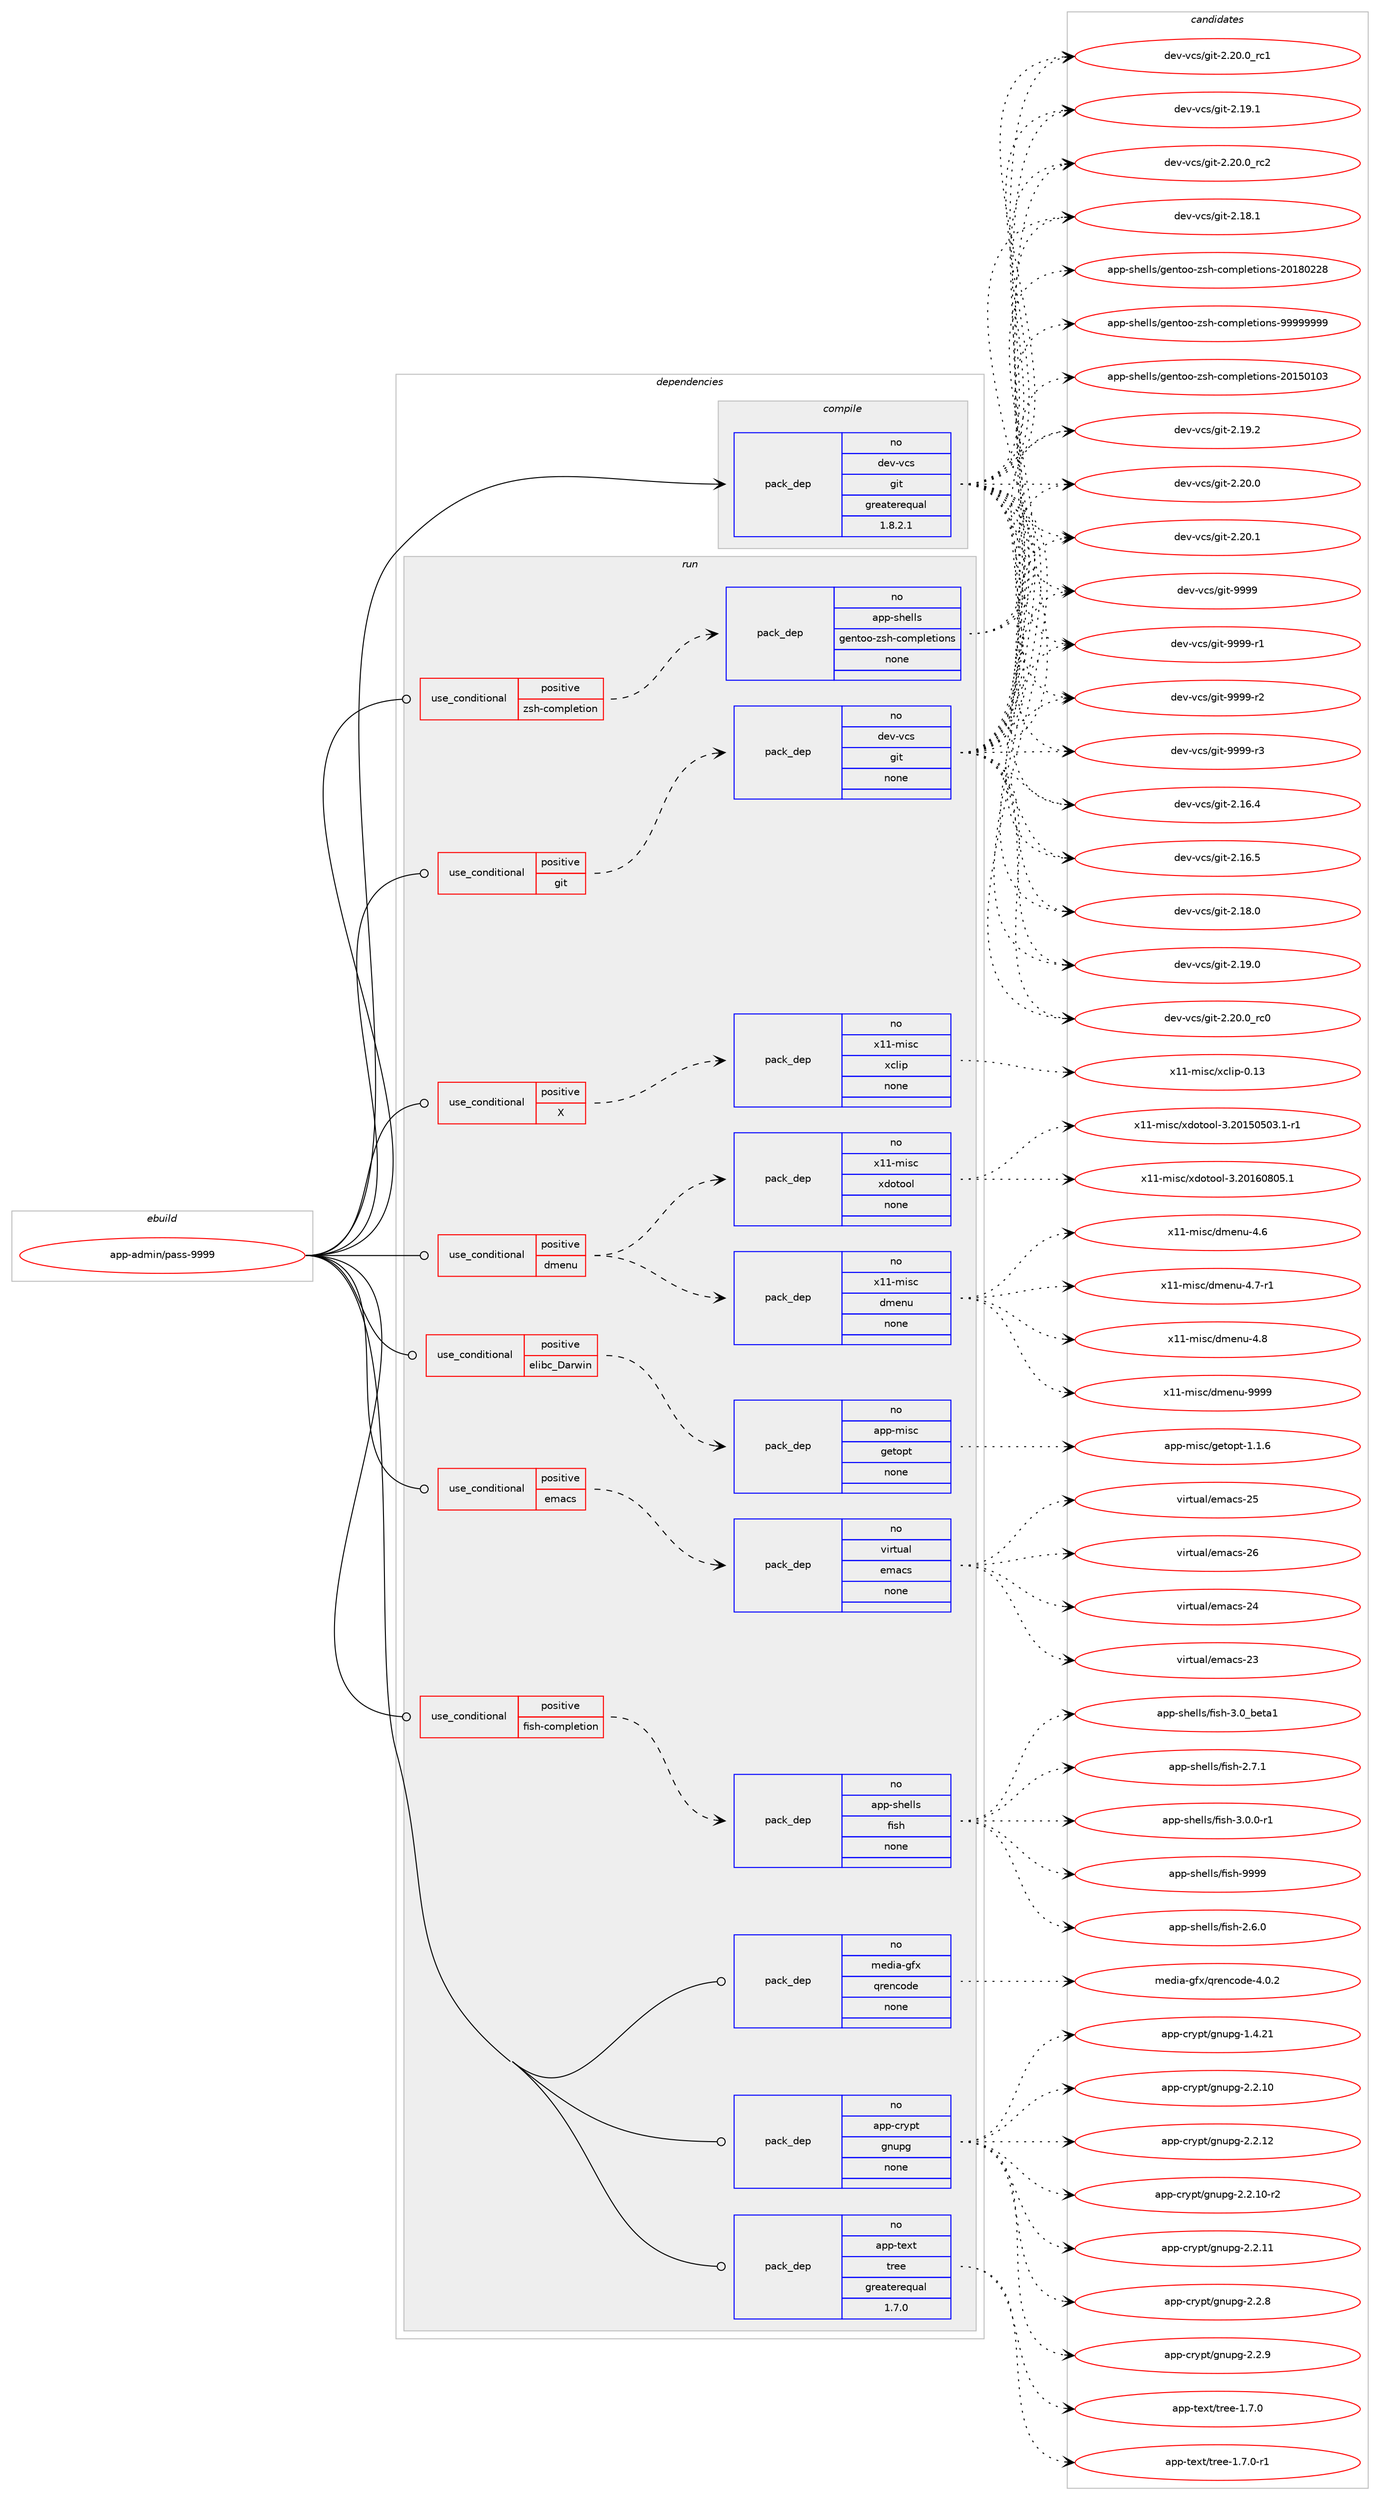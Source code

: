 digraph prolog {

# *************
# Graph options
# *************

newrank=true;
concentrate=true;
compound=true;
graph [rankdir=LR,fontname=Helvetica,fontsize=10,ranksep=1.5];#, ranksep=2.5, nodesep=0.2];
edge  [arrowhead=vee];
node  [fontname=Helvetica,fontsize=10];

# **********
# The ebuild
# **********

subgraph cluster_leftcol {
color=gray;
rank=same;
label=<<i>ebuild</i>>;
id [label="app-admin/pass-9999", color=red, width=4, href="../app-admin/pass-9999.svg"];
}

# ****************
# The dependencies
# ****************

subgraph cluster_midcol {
color=gray;
label=<<i>dependencies</i>>;
subgraph cluster_compile {
fillcolor="#eeeeee";
style=filled;
label=<<i>compile</i>>;
subgraph pack619 {
dependency762 [label=<<TABLE BORDER="0" CELLBORDER="1" CELLSPACING="0" CELLPADDING="4" WIDTH="220"><TR><TD ROWSPAN="6" CELLPADDING="30">pack_dep</TD></TR><TR><TD WIDTH="110">no</TD></TR><TR><TD>dev-vcs</TD></TR><TR><TD>git</TD></TR><TR><TD>greaterequal</TD></TR><TR><TD>1.8.2.1</TD></TR></TABLE>>, shape=none, color=blue];
}
id:e -> dependency762:w [weight=20,style="solid",arrowhead="vee"];
}
subgraph cluster_compileandrun {
fillcolor="#eeeeee";
style=filled;
label=<<i>compile and run</i>>;
}
subgraph cluster_run {
fillcolor="#eeeeee";
style=filled;
label=<<i>run</i>>;
subgraph cond96 {
dependency763 [label=<<TABLE BORDER="0" CELLBORDER="1" CELLSPACING="0" CELLPADDING="4"><TR><TD ROWSPAN="3" CELLPADDING="10">use_conditional</TD></TR><TR><TD>positive</TD></TR><TR><TD>X</TD></TR></TABLE>>, shape=none, color=red];
subgraph pack620 {
dependency764 [label=<<TABLE BORDER="0" CELLBORDER="1" CELLSPACING="0" CELLPADDING="4" WIDTH="220"><TR><TD ROWSPAN="6" CELLPADDING="30">pack_dep</TD></TR><TR><TD WIDTH="110">no</TD></TR><TR><TD>x11-misc</TD></TR><TR><TD>xclip</TD></TR><TR><TD>none</TD></TR><TR><TD></TD></TR></TABLE>>, shape=none, color=blue];
}
dependency763:e -> dependency764:w [weight=20,style="dashed",arrowhead="vee"];
}
id:e -> dependency763:w [weight=20,style="solid",arrowhead="odot"];
subgraph cond97 {
dependency765 [label=<<TABLE BORDER="0" CELLBORDER="1" CELLSPACING="0" CELLPADDING="4"><TR><TD ROWSPAN="3" CELLPADDING="10">use_conditional</TD></TR><TR><TD>positive</TD></TR><TR><TD>dmenu</TD></TR></TABLE>>, shape=none, color=red];
subgraph pack621 {
dependency766 [label=<<TABLE BORDER="0" CELLBORDER="1" CELLSPACING="0" CELLPADDING="4" WIDTH="220"><TR><TD ROWSPAN="6" CELLPADDING="30">pack_dep</TD></TR><TR><TD WIDTH="110">no</TD></TR><TR><TD>x11-misc</TD></TR><TR><TD>dmenu</TD></TR><TR><TD>none</TD></TR><TR><TD></TD></TR></TABLE>>, shape=none, color=blue];
}
dependency765:e -> dependency766:w [weight=20,style="dashed",arrowhead="vee"];
subgraph pack622 {
dependency767 [label=<<TABLE BORDER="0" CELLBORDER="1" CELLSPACING="0" CELLPADDING="4" WIDTH="220"><TR><TD ROWSPAN="6" CELLPADDING="30">pack_dep</TD></TR><TR><TD WIDTH="110">no</TD></TR><TR><TD>x11-misc</TD></TR><TR><TD>xdotool</TD></TR><TR><TD>none</TD></TR><TR><TD></TD></TR></TABLE>>, shape=none, color=blue];
}
dependency765:e -> dependency767:w [weight=20,style="dashed",arrowhead="vee"];
}
id:e -> dependency765:w [weight=20,style="solid",arrowhead="odot"];
subgraph cond98 {
dependency768 [label=<<TABLE BORDER="0" CELLBORDER="1" CELLSPACING="0" CELLPADDING="4"><TR><TD ROWSPAN="3" CELLPADDING="10">use_conditional</TD></TR><TR><TD>positive</TD></TR><TR><TD>elibc_Darwin</TD></TR></TABLE>>, shape=none, color=red];
subgraph pack623 {
dependency769 [label=<<TABLE BORDER="0" CELLBORDER="1" CELLSPACING="0" CELLPADDING="4" WIDTH="220"><TR><TD ROWSPAN="6" CELLPADDING="30">pack_dep</TD></TR><TR><TD WIDTH="110">no</TD></TR><TR><TD>app-misc</TD></TR><TR><TD>getopt</TD></TR><TR><TD>none</TD></TR><TR><TD></TD></TR></TABLE>>, shape=none, color=blue];
}
dependency768:e -> dependency769:w [weight=20,style="dashed",arrowhead="vee"];
}
id:e -> dependency768:w [weight=20,style="solid",arrowhead="odot"];
subgraph cond99 {
dependency770 [label=<<TABLE BORDER="0" CELLBORDER="1" CELLSPACING="0" CELLPADDING="4"><TR><TD ROWSPAN="3" CELLPADDING="10">use_conditional</TD></TR><TR><TD>positive</TD></TR><TR><TD>emacs</TD></TR></TABLE>>, shape=none, color=red];
subgraph pack624 {
dependency771 [label=<<TABLE BORDER="0" CELLBORDER="1" CELLSPACING="0" CELLPADDING="4" WIDTH="220"><TR><TD ROWSPAN="6" CELLPADDING="30">pack_dep</TD></TR><TR><TD WIDTH="110">no</TD></TR><TR><TD>virtual</TD></TR><TR><TD>emacs</TD></TR><TR><TD>none</TD></TR><TR><TD></TD></TR></TABLE>>, shape=none, color=blue];
}
dependency770:e -> dependency771:w [weight=20,style="dashed",arrowhead="vee"];
}
id:e -> dependency770:w [weight=20,style="solid",arrowhead="odot"];
subgraph cond100 {
dependency772 [label=<<TABLE BORDER="0" CELLBORDER="1" CELLSPACING="0" CELLPADDING="4"><TR><TD ROWSPAN="3" CELLPADDING="10">use_conditional</TD></TR><TR><TD>positive</TD></TR><TR><TD>fish-completion</TD></TR></TABLE>>, shape=none, color=red];
subgraph pack625 {
dependency773 [label=<<TABLE BORDER="0" CELLBORDER="1" CELLSPACING="0" CELLPADDING="4" WIDTH="220"><TR><TD ROWSPAN="6" CELLPADDING="30">pack_dep</TD></TR><TR><TD WIDTH="110">no</TD></TR><TR><TD>app-shells</TD></TR><TR><TD>fish</TD></TR><TR><TD>none</TD></TR><TR><TD></TD></TR></TABLE>>, shape=none, color=blue];
}
dependency772:e -> dependency773:w [weight=20,style="dashed",arrowhead="vee"];
}
id:e -> dependency772:w [weight=20,style="solid",arrowhead="odot"];
subgraph cond101 {
dependency774 [label=<<TABLE BORDER="0" CELLBORDER="1" CELLSPACING="0" CELLPADDING="4"><TR><TD ROWSPAN="3" CELLPADDING="10">use_conditional</TD></TR><TR><TD>positive</TD></TR><TR><TD>git</TD></TR></TABLE>>, shape=none, color=red];
subgraph pack626 {
dependency775 [label=<<TABLE BORDER="0" CELLBORDER="1" CELLSPACING="0" CELLPADDING="4" WIDTH="220"><TR><TD ROWSPAN="6" CELLPADDING="30">pack_dep</TD></TR><TR><TD WIDTH="110">no</TD></TR><TR><TD>dev-vcs</TD></TR><TR><TD>git</TD></TR><TR><TD>none</TD></TR><TR><TD></TD></TR></TABLE>>, shape=none, color=blue];
}
dependency774:e -> dependency775:w [weight=20,style="dashed",arrowhead="vee"];
}
id:e -> dependency774:w [weight=20,style="solid",arrowhead="odot"];
subgraph cond102 {
dependency776 [label=<<TABLE BORDER="0" CELLBORDER="1" CELLSPACING="0" CELLPADDING="4"><TR><TD ROWSPAN="3" CELLPADDING="10">use_conditional</TD></TR><TR><TD>positive</TD></TR><TR><TD>zsh-completion</TD></TR></TABLE>>, shape=none, color=red];
subgraph pack627 {
dependency777 [label=<<TABLE BORDER="0" CELLBORDER="1" CELLSPACING="0" CELLPADDING="4" WIDTH="220"><TR><TD ROWSPAN="6" CELLPADDING="30">pack_dep</TD></TR><TR><TD WIDTH="110">no</TD></TR><TR><TD>app-shells</TD></TR><TR><TD>gentoo-zsh-completions</TD></TR><TR><TD>none</TD></TR><TR><TD></TD></TR></TABLE>>, shape=none, color=blue];
}
dependency776:e -> dependency777:w [weight=20,style="dashed",arrowhead="vee"];
}
id:e -> dependency776:w [weight=20,style="solid",arrowhead="odot"];
subgraph pack628 {
dependency778 [label=<<TABLE BORDER="0" CELLBORDER="1" CELLSPACING="0" CELLPADDING="4" WIDTH="220"><TR><TD ROWSPAN="6" CELLPADDING="30">pack_dep</TD></TR><TR><TD WIDTH="110">no</TD></TR><TR><TD>app-crypt</TD></TR><TR><TD>gnupg</TD></TR><TR><TD>none</TD></TR><TR><TD></TD></TR></TABLE>>, shape=none, color=blue];
}
id:e -> dependency778:w [weight=20,style="solid",arrowhead="odot"];
subgraph pack629 {
dependency779 [label=<<TABLE BORDER="0" CELLBORDER="1" CELLSPACING="0" CELLPADDING="4" WIDTH="220"><TR><TD ROWSPAN="6" CELLPADDING="30">pack_dep</TD></TR><TR><TD WIDTH="110">no</TD></TR><TR><TD>app-text</TD></TR><TR><TD>tree</TD></TR><TR><TD>greaterequal</TD></TR><TR><TD>1.7.0</TD></TR></TABLE>>, shape=none, color=blue];
}
id:e -> dependency779:w [weight=20,style="solid",arrowhead="odot"];
subgraph pack630 {
dependency780 [label=<<TABLE BORDER="0" CELLBORDER="1" CELLSPACING="0" CELLPADDING="4" WIDTH="220"><TR><TD ROWSPAN="6" CELLPADDING="30">pack_dep</TD></TR><TR><TD WIDTH="110">no</TD></TR><TR><TD>media-gfx</TD></TR><TR><TD>qrencode</TD></TR><TR><TD>none</TD></TR><TR><TD></TD></TR></TABLE>>, shape=none, color=blue];
}
id:e -> dependency780:w [weight=20,style="solid",arrowhead="odot"];
}
}

# **************
# The candidates
# **************

subgraph cluster_choices {
rank=same;
color=gray;
label=<<i>candidates</i>>;

subgraph choice619 {
color=black;
nodesep=1;
choice10010111845118991154710310511645504649544652 [label="dev-vcs/git-2.16.4", color=red, width=4,href="../dev-vcs/git-2.16.4.svg"];
choice10010111845118991154710310511645504649544653 [label="dev-vcs/git-2.16.5", color=red, width=4,href="../dev-vcs/git-2.16.5.svg"];
choice10010111845118991154710310511645504649564648 [label="dev-vcs/git-2.18.0", color=red, width=4,href="../dev-vcs/git-2.18.0.svg"];
choice10010111845118991154710310511645504649574648 [label="dev-vcs/git-2.19.0", color=red, width=4,href="../dev-vcs/git-2.19.0.svg"];
choice10010111845118991154710310511645504650484648951149948 [label="dev-vcs/git-2.20.0_rc0", color=red, width=4,href="../dev-vcs/git-2.20.0_rc0.svg"];
choice10010111845118991154710310511645504650484648951149949 [label="dev-vcs/git-2.20.0_rc1", color=red, width=4,href="../dev-vcs/git-2.20.0_rc1.svg"];
choice10010111845118991154710310511645504649574649 [label="dev-vcs/git-2.19.1", color=red, width=4,href="../dev-vcs/git-2.19.1.svg"];
choice10010111845118991154710310511645504650484648951149950 [label="dev-vcs/git-2.20.0_rc2", color=red, width=4,href="../dev-vcs/git-2.20.0_rc2.svg"];
choice10010111845118991154710310511645504649564649 [label="dev-vcs/git-2.18.1", color=red, width=4,href="../dev-vcs/git-2.18.1.svg"];
choice10010111845118991154710310511645504649574650 [label="dev-vcs/git-2.19.2", color=red, width=4,href="../dev-vcs/git-2.19.2.svg"];
choice10010111845118991154710310511645504650484648 [label="dev-vcs/git-2.20.0", color=red, width=4,href="../dev-vcs/git-2.20.0.svg"];
choice10010111845118991154710310511645504650484649 [label="dev-vcs/git-2.20.1", color=red, width=4,href="../dev-vcs/git-2.20.1.svg"];
choice1001011184511899115471031051164557575757 [label="dev-vcs/git-9999", color=red, width=4,href="../dev-vcs/git-9999.svg"];
choice10010111845118991154710310511645575757574511449 [label="dev-vcs/git-9999-r1", color=red, width=4,href="../dev-vcs/git-9999-r1.svg"];
choice10010111845118991154710310511645575757574511450 [label="dev-vcs/git-9999-r2", color=red, width=4,href="../dev-vcs/git-9999-r2.svg"];
choice10010111845118991154710310511645575757574511451 [label="dev-vcs/git-9999-r3", color=red, width=4,href="../dev-vcs/git-9999-r3.svg"];
dependency762:e -> choice10010111845118991154710310511645504649544652:w [style=dotted,weight="100"];
dependency762:e -> choice10010111845118991154710310511645504649544653:w [style=dotted,weight="100"];
dependency762:e -> choice10010111845118991154710310511645504649564648:w [style=dotted,weight="100"];
dependency762:e -> choice10010111845118991154710310511645504649574648:w [style=dotted,weight="100"];
dependency762:e -> choice10010111845118991154710310511645504650484648951149948:w [style=dotted,weight="100"];
dependency762:e -> choice10010111845118991154710310511645504650484648951149949:w [style=dotted,weight="100"];
dependency762:e -> choice10010111845118991154710310511645504649574649:w [style=dotted,weight="100"];
dependency762:e -> choice10010111845118991154710310511645504650484648951149950:w [style=dotted,weight="100"];
dependency762:e -> choice10010111845118991154710310511645504649564649:w [style=dotted,weight="100"];
dependency762:e -> choice10010111845118991154710310511645504649574650:w [style=dotted,weight="100"];
dependency762:e -> choice10010111845118991154710310511645504650484648:w [style=dotted,weight="100"];
dependency762:e -> choice10010111845118991154710310511645504650484649:w [style=dotted,weight="100"];
dependency762:e -> choice1001011184511899115471031051164557575757:w [style=dotted,weight="100"];
dependency762:e -> choice10010111845118991154710310511645575757574511449:w [style=dotted,weight="100"];
dependency762:e -> choice10010111845118991154710310511645575757574511450:w [style=dotted,weight="100"];
dependency762:e -> choice10010111845118991154710310511645575757574511451:w [style=dotted,weight="100"];
}
subgraph choice620 {
color=black;
nodesep=1;
choice1204949451091051159947120991081051124548464951 [label="x11-misc/xclip-0.13", color=red, width=4,href="../x11-misc/xclip-0.13.svg"];
dependency764:e -> choice1204949451091051159947120991081051124548464951:w [style=dotted,weight="100"];
}
subgraph choice621 {
color=black;
nodesep=1;
choice120494945109105115994710010910111011745524654 [label="x11-misc/dmenu-4.6", color=red, width=4,href="../x11-misc/dmenu-4.6.svg"];
choice1204949451091051159947100109101110117455246554511449 [label="x11-misc/dmenu-4.7-r1", color=red, width=4,href="../x11-misc/dmenu-4.7-r1.svg"];
choice120494945109105115994710010910111011745524656 [label="x11-misc/dmenu-4.8", color=red, width=4,href="../x11-misc/dmenu-4.8.svg"];
choice12049494510910511599471001091011101174557575757 [label="x11-misc/dmenu-9999", color=red, width=4,href="../x11-misc/dmenu-9999.svg"];
dependency766:e -> choice120494945109105115994710010910111011745524654:w [style=dotted,weight="100"];
dependency766:e -> choice1204949451091051159947100109101110117455246554511449:w [style=dotted,weight="100"];
dependency766:e -> choice120494945109105115994710010910111011745524656:w [style=dotted,weight="100"];
dependency766:e -> choice12049494510910511599471001091011101174557575757:w [style=dotted,weight="100"];
}
subgraph choice622 {
color=black;
nodesep=1;
choice1204949451091051159947120100111116111111108455146504849534853485146494511449 [label="x11-misc/xdotool-3.20150503.1-r1", color=red, width=4,href="../x11-misc/xdotool-3.20150503.1-r1.svg"];
choice120494945109105115994712010011111611111110845514650484954485648534649 [label="x11-misc/xdotool-3.20160805.1", color=red, width=4,href="../x11-misc/xdotool-3.20160805.1.svg"];
dependency767:e -> choice1204949451091051159947120100111116111111108455146504849534853485146494511449:w [style=dotted,weight="100"];
dependency767:e -> choice120494945109105115994712010011111611111110845514650484954485648534649:w [style=dotted,weight="100"];
}
subgraph choice623 {
color=black;
nodesep=1;
choice97112112451091051159947103101116111112116454946494654 [label="app-misc/getopt-1.1.6", color=red, width=4,href="../app-misc/getopt-1.1.6.svg"];
dependency769:e -> choice97112112451091051159947103101116111112116454946494654:w [style=dotted,weight="100"];
}
subgraph choice624 {
color=black;
nodesep=1;
choice11810511411611797108471011099799115455051 [label="virtual/emacs-23", color=red, width=4,href="../virtual/emacs-23.svg"];
choice11810511411611797108471011099799115455052 [label="virtual/emacs-24", color=red, width=4,href="../virtual/emacs-24.svg"];
choice11810511411611797108471011099799115455053 [label="virtual/emacs-25", color=red, width=4,href="../virtual/emacs-25.svg"];
choice11810511411611797108471011099799115455054 [label="virtual/emacs-26", color=red, width=4,href="../virtual/emacs-26.svg"];
dependency771:e -> choice11810511411611797108471011099799115455051:w [style=dotted,weight="100"];
dependency771:e -> choice11810511411611797108471011099799115455052:w [style=dotted,weight="100"];
dependency771:e -> choice11810511411611797108471011099799115455053:w [style=dotted,weight="100"];
dependency771:e -> choice11810511411611797108471011099799115455054:w [style=dotted,weight="100"];
}
subgraph choice625 {
color=black;
nodesep=1;
choice971121124511510410110810811547102105115104455046544648 [label="app-shells/fish-2.6.0", color=red, width=4,href="../app-shells/fish-2.6.0.svg"];
choice9711211245115104101108108115471021051151044551464895981011169749 [label="app-shells/fish-3.0_beta1", color=red, width=4,href="../app-shells/fish-3.0_beta1.svg"];
choice971121124511510410110810811547102105115104455046554649 [label="app-shells/fish-2.7.1", color=red, width=4,href="../app-shells/fish-2.7.1.svg"];
choice9711211245115104101108108115471021051151044551464846484511449 [label="app-shells/fish-3.0.0-r1", color=red, width=4,href="../app-shells/fish-3.0.0-r1.svg"];
choice9711211245115104101108108115471021051151044557575757 [label="app-shells/fish-9999", color=red, width=4,href="../app-shells/fish-9999.svg"];
dependency773:e -> choice971121124511510410110810811547102105115104455046544648:w [style=dotted,weight="100"];
dependency773:e -> choice9711211245115104101108108115471021051151044551464895981011169749:w [style=dotted,weight="100"];
dependency773:e -> choice971121124511510410110810811547102105115104455046554649:w [style=dotted,weight="100"];
dependency773:e -> choice9711211245115104101108108115471021051151044551464846484511449:w [style=dotted,weight="100"];
dependency773:e -> choice9711211245115104101108108115471021051151044557575757:w [style=dotted,weight="100"];
}
subgraph choice626 {
color=black;
nodesep=1;
choice10010111845118991154710310511645504649544652 [label="dev-vcs/git-2.16.4", color=red, width=4,href="../dev-vcs/git-2.16.4.svg"];
choice10010111845118991154710310511645504649544653 [label="dev-vcs/git-2.16.5", color=red, width=4,href="../dev-vcs/git-2.16.5.svg"];
choice10010111845118991154710310511645504649564648 [label="dev-vcs/git-2.18.0", color=red, width=4,href="../dev-vcs/git-2.18.0.svg"];
choice10010111845118991154710310511645504649574648 [label="dev-vcs/git-2.19.0", color=red, width=4,href="../dev-vcs/git-2.19.0.svg"];
choice10010111845118991154710310511645504650484648951149948 [label="dev-vcs/git-2.20.0_rc0", color=red, width=4,href="../dev-vcs/git-2.20.0_rc0.svg"];
choice10010111845118991154710310511645504650484648951149949 [label="dev-vcs/git-2.20.0_rc1", color=red, width=4,href="../dev-vcs/git-2.20.0_rc1.svg"];
choice10010111845118991154710310511645504649574649 [label="dev-vcs/git-2.19.1", color=red, width=4,href="../dev-vcs/git-2.19.1.svg"];
choice10010111845118991154710310511645504650484648951149950 [label="dev-vcs/git-2.20.0_rc2", color=red, width=4,href="../dev-vcs/git-2.20.0_rc2.svg"];
choice10010111845118991154710310511645504649564649 [label="dev-vcs/git-2.18.1", color=red, width=4,href="../dev-vcs/git-2.18.1.svg"];
choice10010111845118991154710310511645504649574650 [label="dev-vcs/git-2.19.2", color=red, width=4,href="../dev-vcs/git-2.19.2.svg"];
choice10010111845118991154710310511645504650484648 [label="dev-vcs/git-2.20.0", color=red, width=4,href="../dev-vcs/git-2.20.0.svg"];
choice10010111845118991154710310511645504650484649 [label="dev-vcs/git-2.20.1", color=red, width=4,href="../dev-vcs/git-2.20.1.svg"];
choice1001011184511899115471031051164557575757 [label="dev-vcs/git-9999", color=red, width=4,href="../dev-vcs/git-9999.svg"];
choice10010111845118991154710310511645575757574511449 [label="dev-vcs/git-9999-r1", color=red, width=4,href="../dev-vcs/git-9999-r1.svg"];
choice10010111845118991154710310511645575757574511450 [label="dev-vcs/git-9999-r2", color=red, width=4,href="../dev-vcs/git-9999-r2.svg"];
choice10010111845118991154710310511645575757574511451 [label="dev-vcs/git-9999-r3", color=red, width=4,href="../dev-vcs/git-9999-r3.svg"];
dependency775:e -> choice10010111845118991154710310511645504649544652:w [style=dotted,weight="100"];
dependency775:e -> choice10010111845118991154710310511645504649544653:w [style=dotted,weight="100"];
dependency775:e -> choice10010111845118991154710310511645504649564648:w [style=dotted,weight="100"];
dependency775:e -> choice10010111845118991154710310511645504649574648:w [style=dotted,weight="100"];
dependency775:e -> choice10010111845118991154710310511645504650484648951149948:w [style=dotted,weight="100"];
dependency775:e -> choice10010111845118991154710310511645504650484648951149949:w [style=dotted,weight="100"];
dependency775:e -> choice10010111845118991154710310511645504649574649:w [style=dotted,weight="100"];
dependency775:e -> choice10010111845118991154710310511645504650484648951149950:w [style=dotted,weight="100"];
dependency775:e -> choice10010111845118991154710310511645504649564649:w [style=dotted,weight="100"];
dependency775:e -> choice10010111845118991154710310511645504649574650:w [style=dotted,weight="100"];
dependency775:e -> choice10010111845118991154710310511645504650484648:w [style=dotted,weight="100"];
dependency775:e -> choice10010111845118991154710310511645504650484649:w [style=dotted,weight="100"];
dependency775:e -> choice1001011184511899115471031051164557575757:w [style=dotted,weight="100"];
dependency775:e -> choice10010111845118991154710310511645575757574511449:w [style=dotted,weight="100"];
dependency775:e -> choice10010111845118991154710310511645575757574511450:w [style=dotted,weight="100"];
dependency775:e -> choice10010111845118991154710310511645575757574511451:w [style=dotted,weight="100"];
}
subgraph choice627 {
color=black;
nodesep=1;
choice971121124511510410110810811547103101110116111111451221151044599111109112108101116105111110115455048495348494851 [label="app-shells/gentoo-zsh-completions-20150103", color=red, width=4,href="../app-shells/gentoo-zsh-completions-20150103.svg"];
choice971121124511510410110810811547103101110116111111451221151044599111109112108101116105111110115455048495648505056 [label="app-shells/gentoo-zsh-completions-20180228", color=red, width=4,href="../app-shells/gentoo-zsh-completions-20180228.svg"];
choice971121124511510410110810811547103101110116111111451221151044599111109112108101116105111110115455757575757575757 [label="app-shells/gentoo-zsh-completions-99999999", color=red, width=4,href="../app-shells/gentoo-zsh-completions-99999999.svg"];
dependency777:e -> choice971121124511510410110810811547103101110116111111451221151044599111109112108101116105111110115455048495348494851:w [style=dotted,weight="100"];
dependency777:e -> choice971121124511510410110810811547103101110116111111451221151044599111109112108101116105111110115455048495648505056:w [style=dotted,weight="100"];
dependency777:e -> choice971121124511510410110810811547103101110116111111451221151044599111109112108101116105111110115455757575757575757:w [style=dotted,weight="100"];
}
subgraph choice628 {
color=black;
nodesep=1;
choice97112112459911412111211647103110117112103455046504649484511450 [label="app-crypt/gnupg-2.2.10-r2", color=red, width=4,href="../app-crypt/gnupg-2.2.10-r2.svg"];
choice9711211245991141211121164710311011711210345504650464949 [label="app-crypt/gnupg-2.2.11", color=red, width=4,href="../app-crypt/gnupg-2.2.11.svg"];
choice97112112459911412111211647103110117112103455046504656 [label="app-crypt/gnupg-2.2.8", color=red, width=4,href="../app-crypt/gnupg-2.2.8.svg"];
choice97112112459911412111211647103110117112103455046504657 [label="app-crypt/gnupg-2.2.9", color=red, width=4,href="../app-crypt/gnupg-2.2.9.svg"];
choice9711211245991141211121164710311011711210345494652465049 [label="app-crypt/gnupg-1.4.21", color=red, width=4,href="../app-crypt/gnupg-1.4.21.svg"];
choice9711211245991141211121164710311011711210345504650464948 [label="app-crypt/gnupg-2.2.10", color=red, width=4,href="../app-crypt/gnupg-2.2.10.svg"];
choice9711211245991141211121164710311011711210345504650464950 [label="app-crypt/gnupg-2.2.12", color=red, width=4,href="../app-crypt/gnupg-2.2.12.svg"];
dependency778:e -> choice97112112459911412111211647103110117112103455046504649484511450:w [style=dotted,weight="100"];
dependency778:e -> choice9711211245991141211121164710311011711210345504650464949:w [style=dotted,weight="100"];
dependency778:e -> choice97112112459911412111211647103110117112103455046504656:w [style=dotted,weight="100"];
dependency778:e -> choice97112112459911412111211647103110117112103455046504657:w [style=dotted,weight="100"];
dependency778:e -> choice9711211245991141211121164710311011711210345494652465049:w [style=dotted,weight="100"];
dependency778:e -> choice9711211245991141211121164710311011711210345504650464948:w [style=dotted,weight="100"];
dependency778:e -> choice9711211245991141211121164710311011711210345504650464950:w [style=dotted,weight="100"];
}
subgraph choice629 {
color=black;
nodesep=1;
choice971121124511610112011647116114101101454946554648 [label="app-text/tree-1.7.0", color=red, width=4,href="../app-text/tree-1.7.0.svg"];
choice9711211245116101120116471161141011014549465546484511449 [label="app-text/tree-1.7.0-r1", color=red, width=4,href="../app-text/tree-1.7.0-r1.svg"];
dependency779:e -> choice971121124511610112011647116114101101454946554648:w [style=dotted,weight="100"];
dependency779:e -> choice9711211245116101120116471161141011014549465546484511449:w [style=dotted,weight="100"];
}
subgraph choice630 {
color=black;
nodesep=1;
choice10910110010597451031021204711311410111099111100101455246484650 [label="media-gfx/qrencode-4.0.2", color=red, width=4,href="../media-gfx/qrencode-4.0.2.svg"];
dependency780:e -> choice10910110010597451031021204711311410111099111100101455246484650:w [style=dotted,weight="100"];
}
}

}
